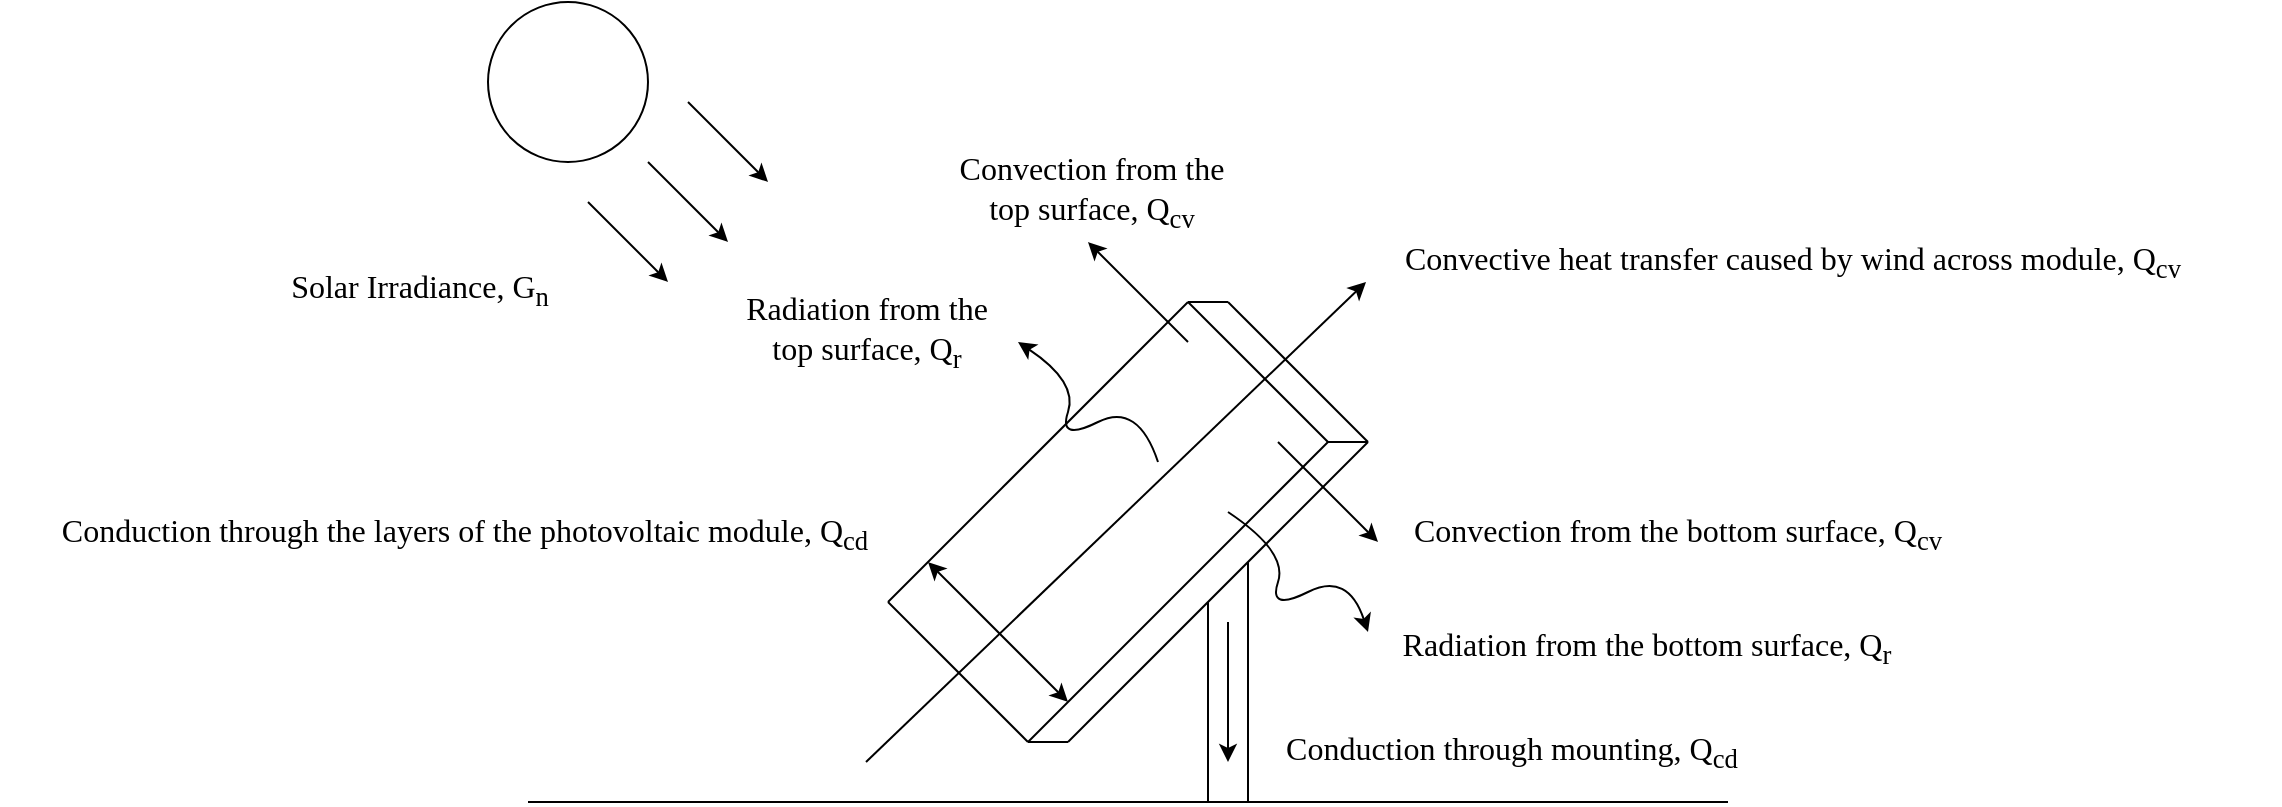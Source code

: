 <mxfile version="28.1.2">
  <diagram name="Page-1" id="J3_lB2kys0Fen_EBxoNJ">
    <mxGraphModel dx="1826" dy="743" grid="0" gridSize="10" guides="1" tooltips="1" connect="1" arrows="1" fold="1" page="0" pageScale="1" pageWidth="827" pageHeight="1169" math="0" shadow="0">
      <root>
        <mxCell id="0" />
        <mxCell id="1" parent="0" />
        <mxCell id="wk0jihwX9DsLzh1ED5H1-52" value="" style="endArrow=classic;html=1;rounded=0;" parent="1" edge="1">
          <mxGeometry width="50" height="50" relative="1" as="geometry">
            <mxPoint x="495" y="520" as="sourcePoint" />
            <mxPoint x="545" y="570" as="targetPoint" />
          </mxGeometry>
        </mxCell>
        <mxCell id="wk0jihwX9DsLzh1ED5H1-1" value="" style="ellipse;whiteSpace=wrap;html=1;aspect=fixed;" parent="1" vertex="1">
          <mxGeometry x="100" y="300" width="80" height="80" as="geometry" />
        </mxCell>
        <mxCell id="wk0jihwX9DsLzh1ED5H1-5" value="&lt;font face=&quot;Times New Roman&quot; style=&quot;font-size: 16px;&quot;&gt;Solar Irradiance, G&lt;sub&gt;n&lt;/sub&gt;&lt;/font&gt;" style="text;html=1;align=center;verticalAlign=middle;whiteSpace=wrap;rounded=0;" parent="1" vertex="1">
          <mxGeometry x="-18" y="429" width="168" height="30" as="geometry" />
        </mxCell>
        <mxCell id="wk0jihwX9DsLzh1ED5H1-6" value="" style="endArrow=none;html=1;rounded=0;" parent="1" edge="1">
          <mxGeometry width="50" height="50" relative="1" as="geometry">
            <mxPoint x="120" y="700" as="sourcePoint" />
            <mxPoint x="720" y="700" as="targetPoint" />
          </mxGeometry>
        </mxCell>
        <mxCell id="wk0jihwX9DsLzh1ED5H1-24" value="" style="endArrow=none;html=1;rounded=0;" parent="1" edge="1">
          <mxGeometry width="50" height="50" relative="1" as="geometry">
            <mxPoint x="300" y="600" as="sourcePoint" />
            <mxPoint x="450" y="450" as="targetPoint" />
          </mxGeometry>
        </mxCell>
        <mxCell id="wk0jihwX9DsLzh1ED5H1-33" value="" style="endArrow=classic;html=1;rounded=0;" parent="1" edge="1">
          <mxGeometry width="50" height="50" relative="1" as="geometry">
            <mxPoint x="180" y="380" as="sourcePoint" />
            <mxPoint x="220" y="420" as="targetPoint" />
          </mxGeometry>
        </mxCell>
        <mxCell id="wk0jihwX9DsLzh1ED5H1-34" value="" style="endArrow=classic;html=1;rounded=0;" parent="1" edge="1">
          <mxGeometry width="50" height="50" relative="1" as="geometry">
            <mxPoint x="200" y="350" as="sourcePoint" />
            <mxPoint x="240" y="390" as="targetPoint" />
          </mxGeometry>
        </mxCell>
        <mxCell id="wk0jihwX9DsLzh1ED5H1-35" value="" style="endArrow=classic;html=1;rounded=0;" parent="1" edge="1">
          <mxGeometry width="50" height="50" relative="1" as="geometry">
            <mxPoint x="150" y="400" as="sourcePoint" />
            <mxPoint x="190" y="440" as="targetPoint" />
          </mxGeometry>
        </mxCell>
        <mxCell id="wk0jihwX9DsLzh1ED5H1-36" value="" style="endArrow=none;html=1;rounded=0;" parent="1" edge="1">
          <mxGeometry width="50" height="50" relative="1" as="geometry">
            <mxPoint x="370" y="670" as="sourcePoint" />
            <mxPoint x="520" y="520" as="targetPoint" />
          </mxGeometry>
        </mxCell>
        <mxCell id="wk0jihwX9DsLzh1ED5H1-37" value="" style="endArrow=none;html=1;rounded=0;" parent="1" edge="1">
          <mxGeometry width="50" height="50" relative="1" as="geometry">
            <mxPoint x="450" y="450" as="sourcePoint" />
            <mxPoint x="520" y="520" as="targetPoint" />
          </mxGeometry>
        </mxCell>
        <mxCell id="wk0jihwX9DsLzh1ED5H1-38" value="" style="endArrow=none;html=1;rounded=0;" parent="1" edge="1">
          <mxGeometry width="50" height="50" relative="1" as="geometry">
            <mxPoint x="300" y="600" as="sourcePoint" />
            <mxPoint x="370" y="670" as="targetPoint" />
          </mxGeometry>
        </mxCell>
        <mxCell id="wk0jihwX9DsLzh1ED5H1-39" value="" style="endArrow=none;html=1;rounded=0;" parent="1" edge="1">
          <mxGeometry width="50" height="50" relative="1" as="geometry">
            <mxPoint x="470" y="450" as="sourcePoint" />
            <mxPoint x="540" y="520" as="targetPoint" />
          </mxGeometry>
        </mxCell>
        <mxCell id="wk0jihwX9DsLzh1ED5H1-40" value="" style="endArrow=none;html=1;rounded=0;" parent="1" edge="1">
          <mxGeometry width="50" height="50" relative="1" as="geometry">
            <mxPoint x="390" y="670" as="sourcePoint" />
            <mxPoint x="540" y="520" as="targetPoint" />
          </mxGeometry>
        </mxCell>
        <mxCell id="wk0jihwX9DsLzh1ED5H1-41" value="" style="endArrow=none;html=1;rounded=0;" parent="1" edge="1">
          <mxGeometry width="50" height="50" relative="1" as="geometry">
            <mxPoint x="450" y="450" as="sourcePoint" />
            <mxPoint x="470" y="450" as="targetPoint" />
          </mxGeometry>
        </mxCell>
        <mxCell id="wk0jihwX9DsLzh1ED5H1-42" value="" style="endArrow=none;html=1;rounded=0;" parent="1" edge="1">
          <mxGeometry width="50" height="50" relative="1" as="geometry">
            <mxPoint x="520" y="520" as="sourcePoint" />
            <mxPoint x="540" y="520" as="targetPoint" />
          </mxGeometry>
        </mxCell>
        <mxCell id="wk0jihwX9DsLzh1ED5H1-44" value="" style="endArrow=none;html=1;rounded=0;" parent="1" edge="1">
          <mxGeometry width="50" height="50" relative="1" as="geometry">
            <mxPoint x="370" y="670" as="sourcePoint" />
            <mxPoint x="390" y="670" as="targetPoint" />
          </mxGeometry>
        </mxCell>
        <mxCell id="wk0jihwX9DsLzh1ED5H1-45" value="" style="endArrow=none;html=1;rounded=0;" parent="1" edge="1">
          <mxGeometry width="50" height="50" relative="1" as="geometry">
            <mxPoint x="480" y="700" as="sourcePoint" />
            <mxPoint x="480" y="580" as="targetPoint" />
          </mxGeometry>
        </mxCell>
        <mxCell id="wk0jihwX9DsLzh1ED5H1-46" value="" style="endArrow=none;html=1;rounded=0;" parent="1" edge="1">
          <mxGeometry width="50" height="50" relative="1" as="geometry">
            <mxPoint x="460" y="700" as="sourcePoint" />
            <mxPoint x="460" y="600" as="targetPoint" />
          </mxGeometry>
        </mxCell>
        <mxCell id="wk0jihwX9DsLzh1ED5H1-47" value="" style="endArrow=classic;startArrow=classic;html=1;rounded=0;fillColor=#f8cecc;strokeColor=#000000;" parent="1" edge="1">
          <mxGeometry width="50" height="50" relative="1" as="geometry">
            <mxPoint x="320" y="580" as="sourcePoint" />
            <mxPoint x="390" y="650" as="targetPoint" />
          </mxGeometry>
        </mxCell>
        <mxCell id="wk0jihwX9DsLzh1ED5H1-48" value="" style="endArrow=classic;html=1;rounded=0;fillColor=#f8cecc;strokeColor=#000000;" parent="1" edge="1">
          <mxGeometry width="50" height="50" relative="1" as="geometry">
            <mxPoint x="470" y="610" as="sourcePoint" />
            <mxPoint x="470" y="680" as="targetPoint" />
          </mxGeometry>
        </mxCell>
        <mxCell id="wk0jihwX9DsLzh1ED5H1-49" value="&lt;font face=&quot;Times New Roman&quot; style=&quot;color: rgb(0, 0, 0); font-size: 16px;&quot;&gt;Conduction through mounting, Q&lt;sub style=&quot;&quot;&gt;cd&lt;/sub&gt;&lt;/font&gt;" style="text;html=1;align=center;verticalAlign=middle;whiteSpace=wrap;rounded=0;" parent="1" vertex="1">
          <mxGeometry x="473" y="660" width="278" height="30" as="geometry" />
        </mxCell>
        <mxCell id="wk0jihwX9DsLzh1ED5H1-50" value="&lt;font face=&quot;Times New Roman&quot; style=&quot;color: rgb(0, 0, 0); font-size: 16px;&quot;&gt;Conduction through the layers of the photovoltaic module, Q&lt;sub style=&quot;&quot;&gt;cd&lt;/sub&gt;&lt;/font&gt;" style="text;html=1;align=center;verticalAlign=middle;whiteSpace=wrap;rounded=0;" parent="1" vertex="1">
          <mxGeometry x="-144" y="551" width="465" height="30" as="geometry" />
        </mxCell>
        <mxCell id="wk0jihwX9DsLzh1ED5H1-51" value="" style="endArrow=classic;html=1;rounded=0;" parent="1" edge="1">
          <mxGeometry width="50" height="50" relative="1" as="geometry">
            <mxPoint x="450" y="470" as="sourcePoint" />
            <mxPoint x="400" y="420" as="targetPoint" />
          </mxGeometry>
        </mxCell>
        <mxCell id="wk0jihwX9DsLzh1ED5H1-53" value="&lt;font face=&quot;Times New Roman&quot; style=&quot;font-size: 16px;&quot;&gt;Convection from the bottom surface, Q&lt;sub style=&quot;&quot;&gt;cv&lt;/sub&gt;&lt;/font&gt;" style="text;html=1;align=center;verticalAlign=middle;whiteSpace=wrap;rounded=0;" parent="1" vertex="1">
          <mxGeometry x="528" y="551" width="334" height="30" as="geometry" />
        </mxCell>
        <mxCell id="wk0jihwX9DsLzh1ED5H1-54" value="&lt;font face=&quot;Times New Roman&quot; style=&quot;font-size: 16px;&quot;&gt;Convection from the top surface, Q&lt;sub style=&quot;&quot;&gt;cv&lt;/sub&gt;&lt;/font&gt;" style="text;html=1;align=center;verticalAlign=middle;whiteSpace=wrap;rounded=0;" parent="1" vertex="1">
          <mxGeometry x="324" y="380" width="156" height="30" as="geometry" />
        </mxCell>
        <mxCell id="wk0jihwX9DsLzh1ED5H1-56" value="" style="endArrow=classic;html=1;rounded=0;" parent="1" edge="1">
          <mxGeometry width="50" height="50" relative="1" as="geometry">
            <mxPoint x="289" y="680" as="sourcePoint" />
            <mxPoint x="539" y="440" as="targetPoint" />
          </mxGeometry>
        </mxCell>
        <mxCell id="wk0jihwX9DsLzh1ED5H1-57" value="&lt;font face=&quot;Times New Roman&quot; style=&quot;font-size: 16px;&quot;&gt;Convective heat transfer caused by wind across module, Q&lt;sub&gt;cv&lt;/sub&gt;&lt;/font&gt;" style="text;html=1;align=center;verticalAlign=middle;whiteSpace=wrap;rounded=0;" parent="1" vertex="1">
          <mxGeometry x="509" y="415" width="487" height="30" as="geometry" />
        </mxCell>
        <mxCell id="wk0jihwX9DsLzh1ED5H1-59" value="" style="curved=1;endArrow=classic;html=1;rounded=0;" parent="1" edge="1">
          <mxGeometry width="50" height="50" relative="1" as="geometry">
            <mxPoint x="470" y="555" as="sourcePoint" />
            <mxPoint x="540" y="615" as="targetPoint" />
            <Array as="points">
              <mxPoint x="500" y="575" />
              <mxPoint x="490" y="605" />
              <mxPoint x="530" y="585" />
            </Array>
          </mxGeometry>
        </mxCell>
        <mxCell id="wk0jihwX9DsLzh1ED5H1-60" value="" style="curved=1;endArrow=classic;html=1;rounded=0;" parent="1" edge="1">
          <mxGeometry width="50" height="50" relative="1" as="geometry">
            <mxPoint x="435" y="530" as="sourcePoint" />
            <mxPoint x="365" y="470" as="targetPoint" />
            <Array as="points">
              <mxPoint x="425" y="500" />
              <mxPoint x="385" y="520" />
              <mxPoint x="395" y="490" />
            </Array>
          </mxGeometry>
        </mxCell>
        <mxCell id="wk0jihwX9DsLzh1ED5H1-61" value="&lt;font face=&quot;Times New Roman&quot; style=&quot;font-size: 16px;&quot;&gt;Radiation from the bottom surface, Q&lt;sub style=&quot;&quot;&gt;r&lt;/sub&gt;&lt;/font&gt;" style="text;html=1;align=center;verticalAlign=middle;whiteSpace=wrap;rounded=0;" parent="1" vertex="1">
          <mxGeometry x="519" y="608" width="321" height="30" as="geometry" />
        </mxCell>
        <mxCell id="wk0jihwX9DsLzh1ED5H1-63" value="&lt;font face=&quot;Times New Roman&quot; style=&quot;font-size: 16px;&quot;&gt;Radiation from the top surface, Q&lt;sub style=&quot;&quot;&gt;r&lt;/sub&gt;&lt;/font&gt;" style="text;html=1;align=center;verticalAlign=middle;whiteSpace=wrap;rounded=0;" parent="1" vertex="1">
          <mxGeometry x="219" y="450" width="141" height="30" as="geometry" />
        </mxCell>
      </root>
    </mxGraphModel>
  </diagram>
</mxfile>
